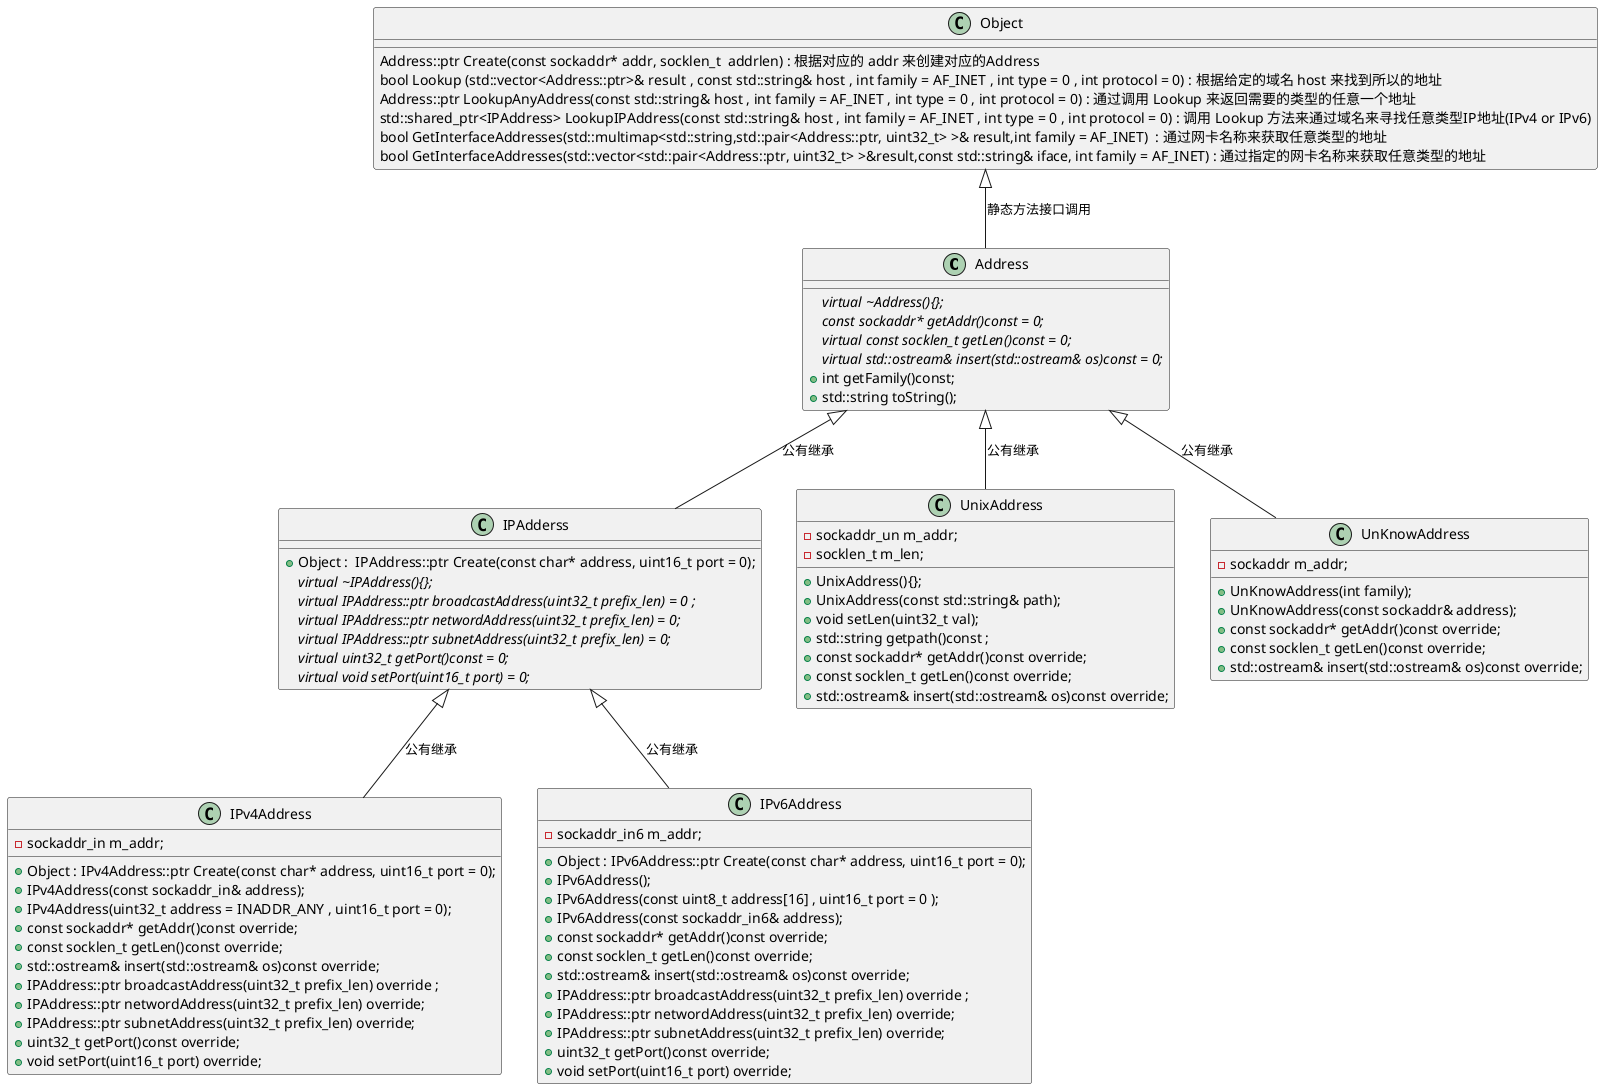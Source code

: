 @startuml address

Address  <|-- IPAdderss : 公有继承
Address  <|-- UnixAddress : 公有继承
Address  <|-- UnKnowAddress : 公有继承
IPAdderss <|-- IPv4Address : 公有继承
IPAdderss <|-- IPv6Address : 公有继承

Object <|-- Address : 静态方法接口调用

Object : Address::ptr Create(const sockaddr* addr, socklen_t  addrlen) : 根据对应的 addr 来创建对应的Address
Object : bool Lookup (std::vector<Address::ptr>& result , const std::string& host , int family = AF_INET , int type = 0 , int protocol = 0) : 根据给定的域名 host 来找到所以的地址
Object : Address::ptr LookupAnyAddress(const std::string& host , int family = AF_INET , int type = 0 , int protocol = 0) : 通过调用 Lookup 来返回需要的类型的任意一个地址
Object : std::shared_ptr<IPAddress> LookupIPAddress(const std::string& host , int family = AF_INET , int type = 0 , int protocol = 0) : 调用 Lookup 方法来通过域名来寻找任意类型IP地址(IPv4 or IPv6)
Object : bool GetInterfaceAddresses(std::multimap<std::string,std::pair<Address::ptr, uint32_t> >& result,int family = AF_INET)  : 通过网卡名称来获取任意类型的地址
Object : bool GetInterfaceAddresses(std::vector<std::pair<Address::ptr, uint32_t> >&result,const std::string& iface, int family = AF_INET) : 通过指定的网卡名称来获取任意类型的地址

class Address{
    {abstract} virtual ~Address(){};
    {abstract} const sockaddr* getAddr()const = 0;
    {abstract} virtual const socklen_t getLen()const = 0;
    {abstract} virtual std::ostream& insert(std::ostream& os)const = 0;
    + int getFamily()const;
    + std::string toString();
}


class IPAdderss{
    + Object :  IPAddress::ptr Create(const char* address, uint16_t port = 0);
    {abstract} virtual ~IPAddress(){};
    {abstract} virtual IPAddress::ptr broadcastAddress(uint32_t prefix_len) = 0 ;
    {abstract} virtual IPAddress::ptr networdAddress(uint32_t prefix_len) = 0;
    {abstract} virtual IPAddress::ptr subnetAddress(uint32_t prefix_len) = 0;
    {abstract} virtual uint32_t getPort()const = 0;
    {abstract} virtual void setPort(uint16_t port) = 0;
}

class IPv4Address{
    + Object : IPv4Address::ptr Create(const char* address, uint16_t port = 0);
    + IPv4Address(const sockaddr_in& address);
    + IPv4Address(uint32_t address = INADDR_ANY , uint16_t port = 0);
    + const sockaddr* getAddr()const override;
    + const socklen_t getLen()const override;
    + std::ostream& insert(std::ostream& os)const override;
    + IPAddress::ptr broadcastAddress(uint32_t prefix_len) override ;
    + IPAddress::ptr networdAddress(uint32_t prefix_len) override;
    + IPAddress::ptr subnetAddress(uint32_t prefix_len) override;
    + uint32_t getPort()const override;
    + void setPort(uint16_t port) override;
    -sockaddr_in m_addr;
}

class IPv6Address {
    + Object : IPv6Address::ptr Create(const char* address, uint16_t port = 0);
    + IPv6Address();
    + IPv6Address(const uint8_t address[16] , uint16_t port = 0 );
    + IPv6Address(const sockaddr_in6& address);
    + const sockaddr* getAddr()const override;
    + const socklen_t getLen()const override;
    + std::ostream& insert(std::ostream& os)const override;
    + IPAddress::ptr broadcastAddress(uint32_t prefix_len) override ;  
    + IPAddress::ptr networdAddress(uint32_t prefix_len) override; 
    + IPAddress::ptr subnetAddress(uint32_t prefix_len) override;
    + uint32_t getPort()const override;
    + void setPort(uint16_t port) override;
    -sockaddr_in6 m_addr;
}

class UnixAddress {
    + UnixAddress(){};
    + UnixAddress(const std::string& path);
    + void setLen(uint32_t val);
    + std::string getpath()const ;
    + const sockaddr* getAddr()const override;
    + const socklen_t getLen()const override;
    + std::ostream& insert(std::ostream& os)const override;
    -sockaddr_un m_addr;
    -socklen_t m_len;
}

class UnKnowAddress {
    + UnKnowAddress(int family);
    + UnKnowAddress(const sockaddr& address);
    + const sockaddr* getAddr()const override;
    + const socklen_t getLen()const override;
    + std::ostream& insert(std::ostream& os)const override;
    -sockaddr m_addr;
}


@enduml